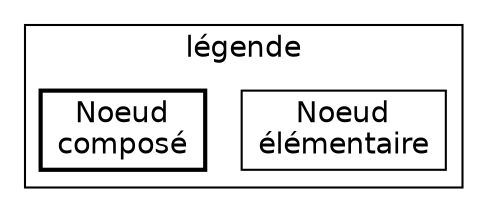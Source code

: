 digraph {
	
	fontname = "Bitstream Vera Sans"
	
	node [
		fontname = "Bitstream Vera Sans"
		shape = "record"
	]
	
	edge [
		fontname = "Bitstream Vera Sans"
	]

	subgraph clusterLegende {
	label = "légende"
	
		Elementaire[
			label = "Noeud\nélémentaire"
		]
		
		Composé [
			label = "Noeud\ncomposé"
			penwidth = 2.0
		]
	}
	
}